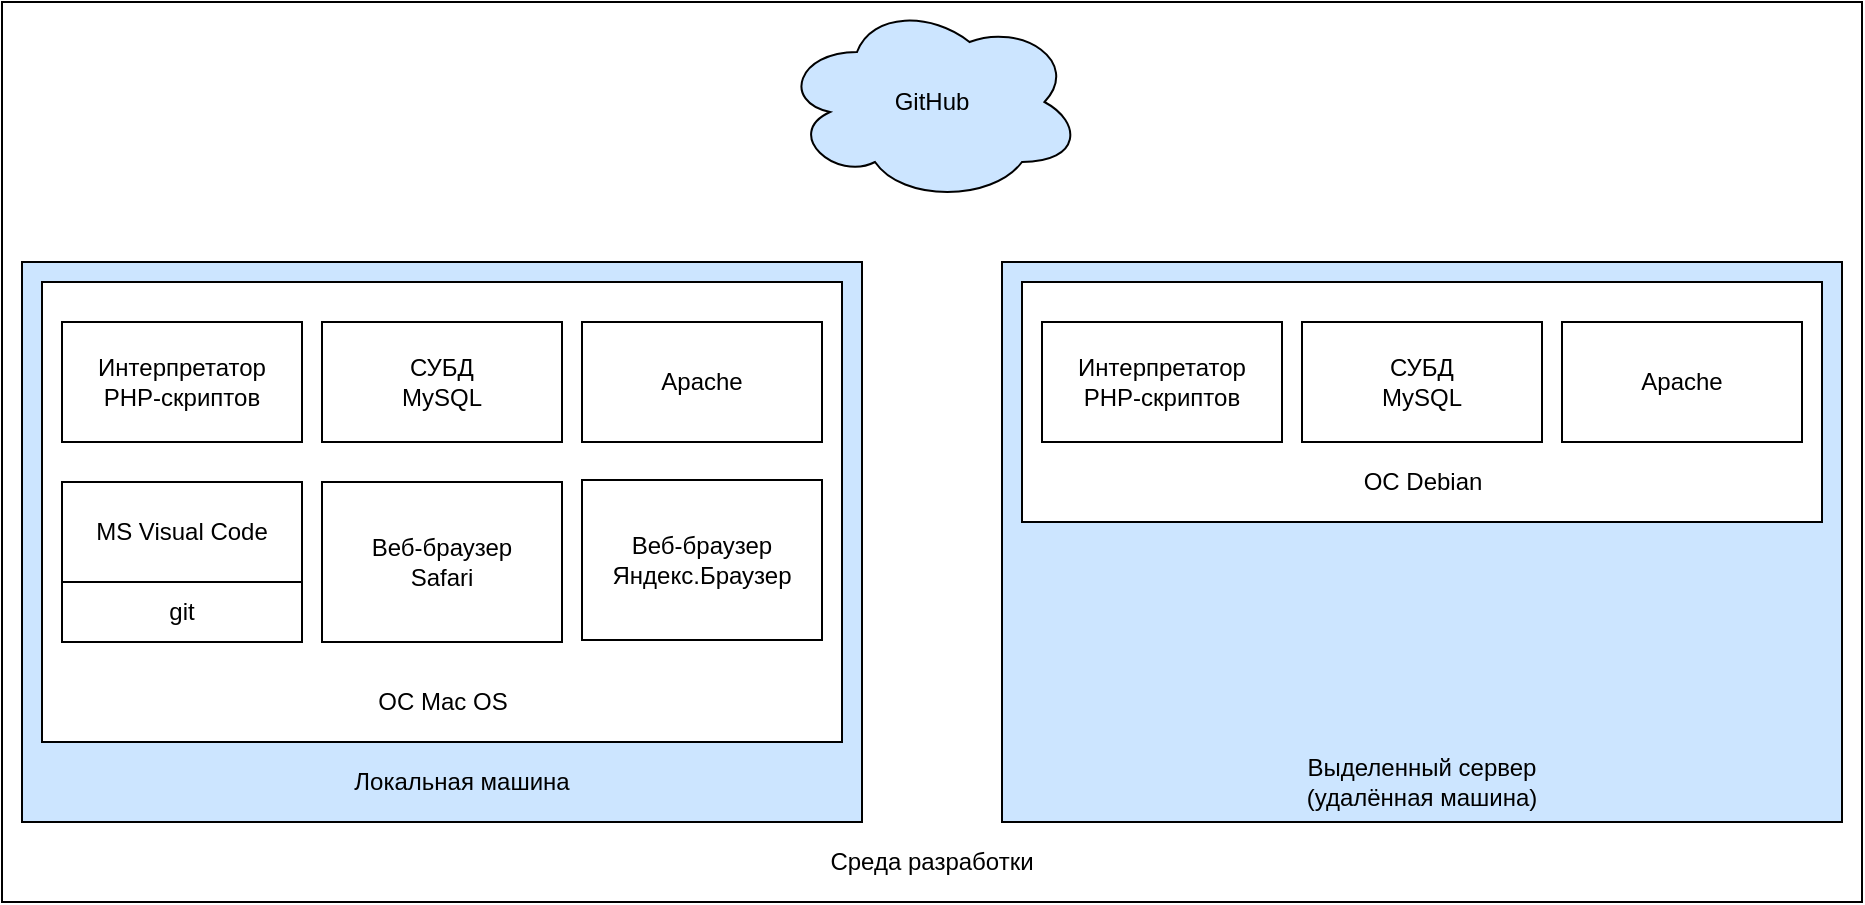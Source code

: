 <mxfile version="10.7.1" type="github"><diagram id="2H3PkfOzsTX1MLd5xwPp" name="Page-1"><mxGraphModel dx="1324" dy="696" grid="1" gridSize="10" guides="1" tooltips="1" connect="1" arrows="1" fold="1" page="1" pageScale="1" pageWidth="827" pageHeight="1169" math="0" shadow="0"><root><mxCell id="0"/><mxCell id="1" parent="0"/><mxCell id="vrxTnK1C2RR8_sT_aRV3-92" value="" style="rounded=0;whiteSpace=wrap;html=1;fillColor=#FFFFFF;" vertex="1" parent="1"><mxGeometry x="450" y="890" width="930" height="450" as="geometry"/></mxCell><mxCell id="vrxTnK1C2RR8_sT_aRV3-18" style="edgeStyle=orthogonalEdgeStyle;rounded=0;orthogonalLoop=1;jettySize=auto;html=1;exitX=1;exitY=0.5;exitDx=0;exitDy=0;entryX=0;entryY=0.5;entryDx=0;entryDy=0;" edge="1" parent="1" target="vrxTnK1C2RR8_sT_aRV3-29"><mxGeometry relative="1" as="geometry"><mxPoint x="720" y="440" as="sourcePoint"/></mxGeometry></mxCell><mxCell id="vrxTnK1C2RR8_sT_aRV3-22" style="edgeStyle=orthogonalEdgeStyle;rounded=0;orthogonalLoop=1;jettySize=auto;html=1;exitX=0;exitY=0.5;exitDx=0;exitDy=0;entryX=1;entryY=0.25;entryDx=0;entryDy=0;" edge="1" parent="1" source="vrxTnK1C2RR8_sT_aRV3-25"><mxGeometry relative="1" as="geometry"><mxPoint x="720" y="425" as="targetPoint"/></mxGeometry></mxCell><mxCell id="vrxTnK1C2RR8_sT_aRV3-23" value="HTML&lt;br&gt;документы&lt;br&gt;" style="text;html=1;resizable=0;points=[];align=center;verticalAlign=middle;labelBackgroundColor=#ffffff;" vertex="1" connectable="0" parent="vrxTnK1C2RR8_sT_aRV3-22"><mxGeometry x="-0.295" y="1" relative="1" as="geometry"><mxPoint x="-1" y="16" as="offset"/></mxGeometry></mxCell><mxCell id="vrxTnK1C2RR8_sT_aRV3-24" style="edgeStyle=orthogonalEdgeStyle;rounded=0;orthogonalLoop=1;jettySize=auto;html=1;exitX=1;exitY=0.5;exitDx=0;exitDy=0;" edge="1" parent="1" target="vrxTnK1C2RR8_sT_aRV3-31"><mxGeometry relative="1" as="geometry"><mxPoint x="880" y="340" as="sourcePoint"/></mxGeometry></mxCell><mxCell id="vrxTnK1C2RR8_sT_aRV3-26" style="edgeStyle=orthogonalEdgeStyle;rounded=0;orthogonalLoop=1;jettySize=auto;html=1;exitX=0;exitY=0.5;exitDx=0;exitDy=0;entryX=1;entryY=0.5;entryDx=0;entryDy=0;" edge="1" parent="1" source="vrxTnK1C2RR8_sT_aRV3-29"><mxGeometry relative="1" as="geometry"><mxPoint x="720" y="440" as="targetPoint"/></mxGeometry></mxCell><mxCell id="vrxTnK1C2RR8_sT_aRV3-27" style="edgeStyle=orthogonalEdgeStyle;rounded=0;orthogonalLoop=1;jettySize=auto;html=1;exitX=1;exitY=0.5;exitDx=0;exitDy=0;entryX=1;entryY=0.75;entryDx=0;entryDy=0;" edge="1" parent="1" source="vrxTnK1C2RR8_sT_aRV3-29"><mxGeometry relative="1" as="geometry"><Array as="points"><mxPoint x="1000" y="510"/><mxPoint x="1000" y="460"/><mxPoint x="900" y="460"/><mxPoint x="900" y="355"/></Array><mxPoint x="880" y="355" as="targetPoint"/></mxGeometry></mxCell><mxCell id="vrxTnK1C2RR8_sT_aRV3-28" value="PHP&lt;br&gt;файлы&lt;br&gt;" style="text;html=1;resizable=0;points=[];align=center;verticalAlign=middle;labelBackgroundColor=#ffffff;" vertex="1" connectable="0" parent="vrxTnK1C2RR8_sT_aRV3-27"><mxGeometry x="0.281" y="2" relative="1" as="geometry"><mxPoint as="offset"/></mxGeometry></mxCell><mxCell id="vrxTnK1C2RR8_sT_aRV3-30" style="edgeStyle=orthogonalEdgeStyle;rounded=0;orthogonalLoop=1;jettySize=auto;html=1;exitX=0;exitY=0.5;exitDx=0;exitDy=0;entryX=1;entryY=0.5;entryDx=0;entryDy=0;" edge="1" parent="1" source="vrxTnK1C2RR8_sT_aRV3-31"><mxGeometry relative="1" as="geometry"><mxPoint x="880" y="340" as="targetPoint"/></mxGeometry></mxCell><mxCell id="vrxTnK1C2RR8_sT_aRV3-60" value="" style="rounded=0;whiteSpace=wrap;html=1;fillColor=#CCE5FF;" vertex="1" parent="1"><mxGeometry x="950" y="1020" width="420" height="280" as="geometry"/></mxCell><mxCell id="vrxTnK1C2RR8_sT_aRV3-66" value="" style="group" vertex="1" connectable="0" parent="1"><mxGeometry x="960" y="1030" width="400" height="120" as="geometry"/></mxCell><mxCell id="vrxTnK1C2RR8_sT_aRV3-64" value="" style="rounded=0;whiteSpace=wrap;html=1;fillColor=#FFFFFF;" vertex="1" parent="vrxTnK1C2RR8_sT_aRV3-66"><mxGeometry width="400" height="120" as="geometry"/></mxCell><mxCell id="vrxTnK1C2RR8_sT_aRV3-61" value="Интерпретатор&lt;br&gt;PHP-скриптов&lt;br&gt;" style="rounded=0;whiteSpace=wrap;html=1;fillColor=#FFFFFF;" vertex="1" parent="vrxTnK1C2RR8_sT_aRV3-66"><mxGeometry x="10" y="20" width="120" height="60" as="geometry"/></mxCell><mxCell id="vrxTnK1C2RR8_sT_aRV3-62" value="СУБД&lt;br&gt;MySQL&lt;br&gt;" style="rounded=0;whiteSpace=wrap;html=1;fillColor=#FFFFFF;" vertex="1" parent="vrxTnK1C2RR8_sT_aRV3-66"><mxGeometry x="140" y="20" width="120" height="60" as="geometry"/></mxCell><mxCell id="vrxTnK1C2RR8_sT_aRV3-63" value="Apache" style="rounded=0;whiteSpace=wrap;html=1;fillColor=#FFFFFF;" vertex="1" parent="vrxTnK1C2RR8_sT_aRV3-66"><mxGeometry x="270" y="20" width="120" height="60" as="geometry"/></mxCell><mxCell id="vrxTnK1C2RR8_sT_aRV3-65" value="ОС Debian" style="text;html=1;strokeColor=none;fillColor=none;align=center;verticalAlign=middle;whiteSpace=wrap;rounded=0;" vertex="1" parent="vrxTnK1C2RR8_sT_aRV3-66"><mxGeometry x="132.5" y="90" width="135" height="20" as="geometry"/></mxCell><mxCell id="vrxTnK1C2RR8_sT_aRV3-73" value="" style="rounded=0;whiteSpace=wrap;html=1;fillColor=#CCE5FF;" vertex="1" parent="1"><mxGeometry x="460" y="1020" width="420" height="280" as="geometry"/></mxCell><mxCell id="vrxTnK1C2RR8_sT_aRV3-86" value="" style="group" vertex="1" connectable="0" parent="1"><mxGeometry x="470" y="1030" width="400" height="230" as="geometry"/></mxCell><mxCell id="vrxTnK1C2RR8_sT_aRV3-75" value="" style="rounded=0;whiteSpace=wrap;html=1;fillColor=#FFFFFF;" vertex="1" parent="vrxTnK1C2RR8_sT_aRV3-86"><mxGeometry width="400" height="230" as="geometry"/></mxCell><mxCell id="vrxTnK1C2RR8_sT_aRV3-76" value="Интерпретатор&lt;br&gt;PHP-скриптов&lt;br&gt;" style="rounded=0;whiteSpace=wrap;html=1;fillColor=#FFFFFF;" vertex="1" parent="vrxTnK1C2RR8_sT_aRV3-86"><mxGeometry x="10" y="20" width="120" height="60" as="geometry"/></mxCell><mxCell id="vrxTnK1C2RR8_sT_aRV3-77" value="СУБД&lt;br&gt;MySQL&lt;br&gt;" style="rounded=0;whiteSpace=wrap;html=1;fillColor=#FFFFFF;" vertex="1" parent="vrxTnK1C2RR8_sT_aRV3-86"><mxGeometry x="140" y="20" width="120" height="60" as="geometry"/></mxCell><mxCell id="vrxTnK1C2RR8_sT_aRV3-78" value="Apache" style="rounded=0;whiteSpace=wrap;html=1;fillColor=#FFFFFF;" vertex="1" parent="vrxTnK1C2RR8_sT_aRV3-86"><mxGeometry x="270" y="20" width="120" height="60" as="geometry"/></mxCell><mxCell id="vrxTnK1C2RR8_sT_aRV3-79" value="ОС Mac OS&lt;br&gt;" style="text;html=1;strokeColor=none;fillColor=none;align=center;verticalAlign=middle;whiteSpace=wrap;rounded=0;" vertex="1" parent="vrxTnK1C2RR8_sT_aRV3-86"><mxGeometry x="132.5" y="200" width="135" height="20" as="geometry"/></mxCell><mxCell id="vrxTnK1C2RR8_sT_aRV3-83" value="" style="group" vertex="1" connectable="0" parent="vrxTnK1C2RR8_sT_aRV3-86"><mxGeometry x="10" y="100" width="120" height="80" as="geometry"/></mxCell><mxCell id="vrxTnK1C2RR8_sT_aRV3-80" value="MS Visual Code" style="rounded=0;whiteSpace=wrap;html=1;fillColor=#FFFFFF;" vertex="1" parent="vrxTnK1C2RR8_sT_aRV3-83"><mxGeometry width="120" height="50" as="geometry"/></mxCell><mxCell id="vrxTnK1C2RR8_sT_aRV3-81" value="git" style="rounded=0;whiteSpace=wrap;html=1;fillColor=#FFFFFF;" vertex="1" parent="vrxTnK1C2RR8_sT_aRV3-83"><mxGeometry y="50" width="120" height="30" as="geometry"/></mxCell><mxCell id="vrxTnK1C2RR8_sT_aRV3-84" value="Веб-браузер&lt;br&gt;Safari&lt;br&gt;" style="rounded=0;whiteSpace=wrap;html=1;fillColor=#FFFFFF;" vertex="1" parent="vrxTnK1C2RR8_sT_aRV3-86"><mxGeometry x="140" y="100" width="120" height="80" as="geometry"/></mxCell><mxCell id="vrxTnK1C2RR8_sT_aRV3-85" value="Веб-браузер&lt;br&gt;Яндекс.Браузер&lt;br&gt;" style="rounded=0;whiteSpace=wrap;html=1;fillColor=#FFFFFF;" vertex="1" parent="vrxTnK1C2RR8_sT_aRV3-86"><mxGeometry x="270" y="99" width="120" height="80" as="geometry"/></mxCell><mxCell id="vrxTnK1C2RR8_sT_aRV3-87" value="Локальная машина" style="text;html=1;strokeColor=none;fillColor=none;align=center;verticalAlign=middle;whiteSpace=wrap;rounded=0;" vertex="1" parent="1"><mxGeometry x="585" y="1270" width="190" height="20" as="geometry"/></mxCell><mxCell id="vrxTnK1C2RR8_sT_aRV3-88" value="Выделенный сервер&lt;br&gt;(удалённая машина)&lt;br&gt;" style="text;html=1;strokeColor=none;fillColor=none;align=center;verticalAlign=middle;whiteSpace=wrap;rounded=0;" vertex="1" parent="1"><mxGeometry x="1065" y="1270" width="190" height="20" as="geometry"/></mxCell><mxCell id="vrxTnK1C2RR8_sT_aRV3-89" value="GitHub" style="ellipse;shape=cloud;whiteSpace=wrap;html=1;fillColor=#CCE5FF;" vertex="1" parent="1"><mxGeometry x="840" y="890" width="150" height="100" as="geometry"/></mxCell><mxCell id="vrxTnK1C2RR8_sT_aRV3-93" value="Среда разработки" style="text;html=1;strokeColor=none;fillColor=none;align=center;verticalAlign=middle;whiteSpace=wrap;rounded=0;" vertex="1" parent="1"><mxGeometry x="820" y="1310" width="190" height="20" as="geometry"/></mxCell></root></mxGraphModel></diagram></mxfile>
